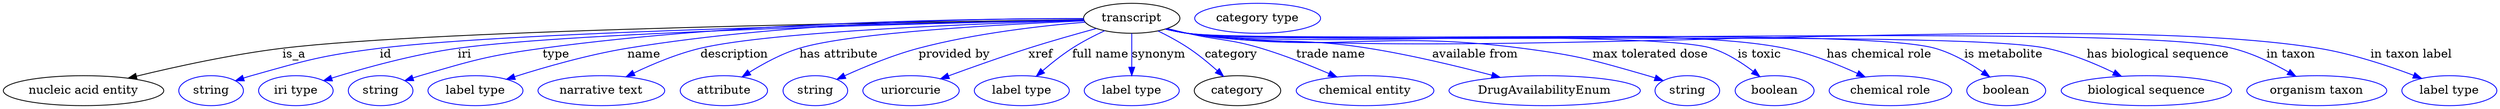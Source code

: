 digraph {
	graph [bb="0,0,2966.1,123"];
	node [label="\N"];
	transcript	[height=0.5,
		label=transcript,
		pos="1342.5,105",
		width=1.5887];
	"nucleic acid entity"	[height=0.5,
		pos="95.542,18",
		width=2.6539];
	transcript -> "nucleic acid entity"	[label=is_a,
		lp="346.54,61.5",
		pos="e,148.75,32.989 1285.3,103.32 1100.1,100.92 519.01,91.726 332.54,69 272.92,61.733 206.04,47.009 158.58,35.412"];
	id	[color=blue,
		height=0.5,
		label=string,
		pos="247.54,18",
		width=1.0652];
	transcript -> id	[color=blue,
		label=id,
		lp="455.54,61.5",
		pos="e,276.54,29.941 1285.7,103.06 1115.4,100.05 611.5,89.606 448.54,69 379.53,60.273 362.46,54.984 295.54,36 292.44,35.119 289.24,34.144 \
286.05,33.12",
		style=solid];
	iri	[color=blue,
		height=0.5,
		label="iri type",
		pos="348.54,18",
		width=1.2277];
	transcript -> iri	[color=blue,
		label=iri,
		lp="549.54,61.5",
		pos="e,381.54,30.037 1285.5,102.91 1127.3,99.67 685.44,89.041 541.54,69 488.99,61.681 430.17,45.197 391.43,33.15",
		style=solid];
	type	[color=blue,
		height=0.5,
		label=string,
		pos="449.54,18",
		width=1.0652];
	transcript -> type	[color=blue,
		label=type,
		lp="657.54,61.5",
		pos="e,478.19,29.996 1285,104.5 1164.8,104.8 878.74,101.66 641.54,69 576.07,59.985 559.96,54.609 496.54,36 493.64,35.148 490.65,34.213 \
487.66,33.232",
		style=solid];
	name	[color=blue,
		height=0.5,
		label="label type",
		pos="562.54,18",
		width=1.5707];
	transcript -> name	[color=blue,
		label=name,
		lp="762.54,61.5",
		pos="e,599.6,31.793 1285,104.69 1177.6,105.08 939.66,101.74 742.54,69 696.48,61.349 645.3,46.49 609.33,34.951",
		style=solid];
	description	[color=blue,
		height=0.5,
		label="narrative text",
		pos="712.54,18",
		width=2.0943];
	transcript -> description	[color=blue,
		label=description,
		lp="869.04,61.5",
		pos="e,741.62,34.83 1285.6,102.54 1170.4,99.207 913.84,89.647 828.54,69 801.5,62.454 772.77,50.116 750.67,39.334",
		style=solid];
	"has attribute"	[color=blue,
		height=0.5,
		label=attribute,
		pos="857.54,18",
		width=1.4443];
	transcript -> "has attribute"	[color=blue,
		label="has attribute",
		lp="993.54,61.5",
		pos="e,879.02,34.526 1285.9,101.93 1192.1,98.009 1008.4,88.122 946.54,69 925.68,62.548 904.29,50.728 887.71,40.2",
		style=solid];
	"provided by"	[color=blue,
		height=0.5,
		label=string,
		pos="965.54,18",
		width=1.0652];
	transcript -> "provided by"	[color=blue,
		label="provided by",
		lp="1131,61.5",
		pos="e,991.28,31.672 1287.3,100.37 1235.3,96.023 1155.6,86.954 1088.5,69 1057.9,60.792 1024.6,46.945 1000.4,35.902",
		style=solid];
	xref	[color=blue,
		height=0.5,
		label=uriorcurie,
		pos="1079.5,18",
		width=1.5887];
	transcript -> xref	[color=blue,
		label=xref,
		lp="1234,61.5",
		pos="e,1114.7,32.284 1300.5,92.772 1276.6,86.218 1246.3,77.571 1219.5,69 1187.5,58.723 1151.7,45.934 1124.4,35.862",
		style=solid];
	"full name"	[color=blue,
		height=0.5,
		label="label type",
		pos="1211.5,18",
		width=1.5707];
	transcript -> "full name"	[color=blue,
		label="full name",
		lp="1305,61.5",
		pos="e,1228.8,35.265 1310.2,90.042 1297.8,84.165 1283.6,76.864 1271.5,69 1259.3,61.05 1246.8,50.952 1236.3,41.916",
		style=solid];
	synonym	[color=blue,
		height=0.5,
		label="label type",
		pos="1342.5,18",
		width=1.5707];
	transcript -> synonym	[color=blue,
		label=synonym,
		lp="1374.5,61.5",
		pos="e,1342.5,36.175 1342.5,86.799 1342.5,75.163 1342.5,59.548 1342.5,46.237",
		style=solid];
	category	[height=0.5,
		pos="1468.5,18",
		width=1.4263];
	transcript -> category	[color=blue,
		label=category,
		lp="1461,61.5",
		pos="e,1451.9,35.225 1373.9,89.802 1385.7,83.946 1399.1,76.722 1410.5,69 1422.3,61.081 1434.3,51.095 1444.3,42.133",
		style=solid];
	"trade name"	[color=blue,
		height=0.5,
		label="chemical entity",
		pos="1619.5,18",
		width=2.2748];
	transcript -> "trade name"	[color=blue,
		label="trade name",
		lp="1579.5,61.5",
		pos="e,1586.2,34.504 1384.7,92.8 1392.6,90.798 1400.8,88.784 1408.5,87 1447.4,78.018 1458.3,80.566 1496.5,69 1523.9,60.724 1553.6,48.744 \
1576.9,38.585",
		style=solid];
	"available from"	[color=blue,
		height=0.5,
		label=DrugAvailabilityEnum,
		pos="1833.5,18",
		width=3.1594];
	transcript -> "available from"	[color=blue,
		label="available from",
		lp="1752,61.5",
		pos="e,1780.7,33.985 1383.5,92.306 1391.7,90.279 1400.4,88.382 1408.5,87 1503.5,70.928 1529.4,84.251 1624.5,69 1674.2,61.033 1729.6,47.582 \
1770.8,36.637",
		style=solid];
	"max tolerated dose"	[color=blue,
		height=0.5,
		label=string,
		pos="2003.5,18",
		width=1.0652];
	transcript -> "max tolerated dose"	[color=blue,
		label="max tolerated dose",
		lp="1959.5,61.5",
		pos="e,1974.9,30.023 1383.1,92.146 1391.5,90.105 1400.2,88.244 1408.5,87 1584.1,60.72 1631.6,92.279 1807.5,69 1874.8,60.105 1891.4,54.908 \
1956.5,36 1959.4,35.156 1962.4,34.227 1965.4,33.251",
		style=solid];
	"is toxic"	[color=blue,
		height=0.5,
		label=boolean,
		pos="2106.5,18",
		width=1.2999];
	transcript -> "is toxic"	[color=blue,
		label="is toxic",
		lp="2089.5,61.5",
		pos="e,2089.2,34.918 1382.7,92.126 1391.2,90.059 1400.1,88.193 1408.5,87 1477.2,77.289 1966.5,90.26 2032.5,69 2050.4,63.254 2067.9,51.783 \
2081.4,41.276",
		style=solid];
	"has chemical role"	[color=blue,
		height=0.5,
		label="chemical role",
		pos="2244.5,18",
		width=2.022];
	transcript -> "has chemical role"	[color=blue,
		label="has chemical role",
		lp="2232,61.5",
		pos="e,2214.7,34.466 1382.7,92.103 1391.2,90.038 1400.1,88.178 1408.5,87 1565.1,65.148 1964.7,100.85 2119.5,69 2149.5,62.846 2181.4,49.949 \
2205.5,38.796",
		style=solid];
	"is metabolite"	[color=blue,
		height=0.5,
		label=boolean,
		pos="2382.5,18",
		width=1.2999];
	transcript -> "is metabolite"	[color=blue,
		label="is metabolite",
		lp="2380.5,61.5",
		pos="e,2363.2,34.501 1382.7,92.07 1391.2,90.007 1400.1,88.156 1408.5,87 1506.5,73.574 2203.4,96.198 2298.5,69 2318.9,63.172 2339.4,51.133 \
2355,40.329",
		style=solid];
	"has biological sequence"	[color=blue,
		height=0.5,
		label="biological sequence",
		pos="2548.5,18",
		width=2.8164];
	transcript -> "has biological sequence"	[color=blue,
		label="has biological sequence",
		lp="2563,61.5",
		pos="e,2519.3,35.27 1382.7,92.053 1391.2,89.991 1400.1,88.145 1408.5,87 1521.2,71.717 2320.4,92.779 2431.5,69 2458.9,63.138 2487.9,50.805 \
2510.2,39.855",
		style=solid];
	"in taxon"	[color=blue,
		height=0.5,
		label="organism taxon",
		pos="2751.5,18",
		width=2.3109];
	transcript -> "in taxon"	[color=blue,
		label="in taxon",
		lp="2721.5,61.5",
		pos="e,2726.9,35.29 1382.7,92.032 1391.2,89.972 1400.1,88.132 1408.5,87 1545.4,68.644 2517.3,101.71 2651.5,69 2675,63.273 2699.4,51.274 \
2718.1,40.467",
		style=solid];
	"in taxon label"	[color=blue,
		height=0.5,
		label="label type",
		pos="2909.5,18",
		width=1.5707];
	transcript -> "in taxon label"	[color=blue,
		label="in taxon label",
		lp="2864,61.5",
		pos="e,2876.7,32.774 1382.7,92.025 1391.2,89.965 1400.1,88.127 1408.5,87 1705,47.411 2459.4,117.46 2754.5,69 2793.7,62.573 2836.5,48.171 \
2867.2,36.466",
		style=solid];
	"named thing_category"	[color=blue,
		height=0.5,
		label="category type",
		pos="1492.5,105",
		width=2.0762];
}
